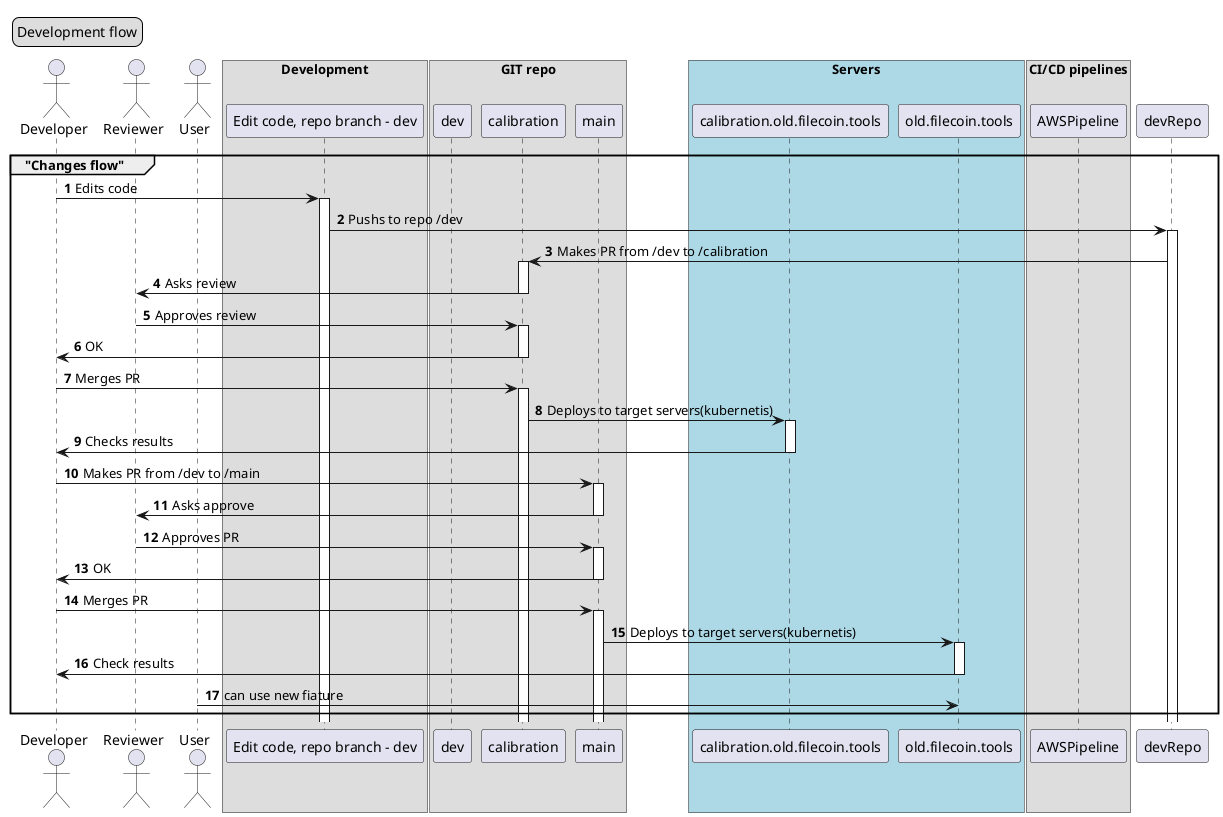 @startuml

legend top left
  Development flow
end legend

actor "Developer" as developer
actor "Reviewer" as reviewer
actor "User" as user

autonumber

box "Development"
participant "Edit code, repo branch - dev" as editCode
end box

box "GIT repo"
participant "dev" as repoDev
participant "calibration" as repoCalibration
participant "main" as repoMainnet
end box

box "Servers" #LightBlue
participant "calibration.old.filecoin.tools" as calibration
participant "old.filecoin.tools" as mainnet
end box

box "CI/CD pipelines"
participant "AWSPipeline" as aws
end box

group "Changes flow"
developer -> editCode++: Edits code
editCode -> devRepo++: Pushs to repo /dev
devRepo -> repoCalibration++: Makes PR from /dev to /calibration
repoCalibration -> reviewer--: Asks review
reviewer -> repoCalibration++: Approves review
repoCalibration -> developer--: OK
developer -> repoCalibration++: Merges PR
repoCalibration -> calibration++: Deploys to target servers(kubernetis)
calibration -> developer--: Checks results
developer -> repoMainnet++: Makes PR from /dev to /main
repoMainnet -> reviewer--: Asks approve
reviewer -> repoMainnet++: Approves PR
repoMainnet -> developer--: OK
developer -> repoMainnet++: Merges PR
repoMainnet -> mainnet++: Deploys to target servers(kubernetis)
mainnet -> developer--: Check results
user -> mainnet: can use new fiature
end group

@enduml